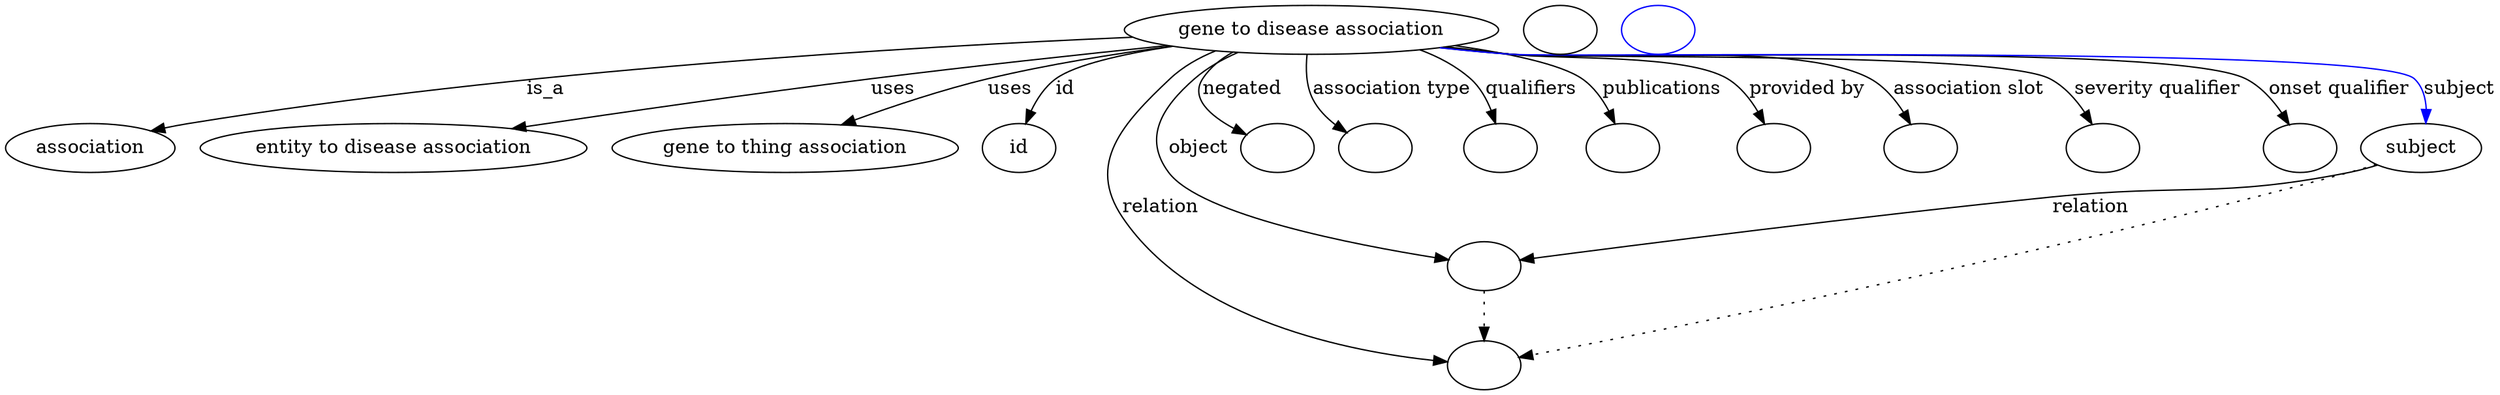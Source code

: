 digraph {
	graph [bb="0,0,1506.6,281"];
	node [label="\N"];
	"gene to disease association"	 [height=0.5,
		label="gene to disease association",
		pos="796.4,263",
		width=2.9207];
	association	 [height=0.5,
		pos="49.402,177",
		width=1.3723];
	"gene to disease association" -> association	 [label=is_a,
		lp="306.68,220",
		pos="e,85.631,189.41 692.93,259.65 557.23,253.71 312.32,237.6 107.4,195 103.51,194.19 99.499,193.23 95.498,192.18"];
	"entity to disease association"	 [height=0.5,
		pos="225.4,177",
		width=3.0164];
	"gene to disease association" -> "entity to disease association"	 [label=uses,
		lp="525.46,220",
		pos="e,297.72,190.5 708.9,252.91 652.88,246.2 578.7,236.83 513.29,227 443.84,216.56 365.32,202.79 307.84,192.34"];
	"gene to thing association"	 [height=0.5,
		pos="449.4,177",
		width=2.7163];
	"gene to disease association" -> "gene to thing association"	 [label=uses,
		lp="593.46,220",
		pos="e,487.41,193.69 710.51,252.57 670.8,246.75 623.23,238.34 581.29,227 552.7,219.27 521.69,207.68 496.92,197.61"];
	id	 [height=0.5,
		pos="592.4,177",
		width=0.75];
	"gene to disease association" -> id	 [color=black,
		label=id,
		lp="628.85,220",
		pos="e,598.85,194.89 712.23,252.06 675.46,245.99 637.35,237.52 622.51,227 614.38,221.24 608.05,212.51 603.33,203.96",
		style=solid];
	relation	 [color=black,
		height=0.5,
		label="",
		pos="889.4,18",
		width=0.75];
	"gene to disease association" -> relation	 [color=black,
		label=relation,
		lp="702.78,134",
		pos="e,863.32,22.673 740.54,247.58 728.64,242.43 716.83,235.71 707.4,227 673.61,195.78 656.8,166.35 680.64,127 718.33,64.812 804.41,36.423 \
853.45,24.886",
		style=solid];
	object	 [color=black,
		height=0.5,
		label="",
		pos="889.4,91",
		width=0.75];
	"gene to disease association" -> object	 [color=black,
		label=object,
		lp="719.51,177",
		pos="e,863.36,96.611 755.28,246.29 744.91,241 734.23,234.53 725.4,227 701.11,206.27 683.87,185.15 702.19,159 719.93,133.69 804.2,110.56 \
853.42,98.918",
		style=solid];
	negated	 [color=black,
		height=0.5,
		label="",
		pos="772.4,177",
		width=0.75];
	"gene to disease association" -> negated	 [color=black,
		label=negated,
		lp="753.17,220",
		pos="e,751.63,188.71 751.21,246.61 743.1,241.59 735.7,235.16 730.87,227 724.07,215.51 732.43,203.96 743.38,194.87",
		style=solid];
	"association type"	 [color=black,
		height=0.5,
		label="",
		pos="844.4,177",
		width=0.75];
	"gene to disease association" -> "association type"	 [color=black,
		label="association type",
		lp="843.31,220",
		pos="e,822.54,188.01 793.18,244.96 792.28,235.02 792.64,222.76 797.59,213 801.37,205.54 807.5,199.18 814.09,193.98",
		style=solid];
	qualifiers	 [color=black,
		height=0.5,
		label="",
		pos="916.4,177",
		width=0.75];
	"gene to disease association" -> qualifiers	 [color=black,
		label=qualifiers,
		lp="925.45,220",
		pos="e,909.65,194.74 852.17,247.73 864.67,242.54 877.23,235.76 887.4,227 894.69,220.72 900.59,212.13 905.12,203.84",
		style=solid];
	publications	 [color=black,
		height=0.5,
		label="",
		pos="988.4,177",
		width=0.75];
	"gene to disease association" -> publications	 [color=black,
		label=publications,
		lp="1003.6,220",
		pos="e,981.12,194.36 874.51,250.93 907.7,244.68 941.84,236.38 955.4,227 964.04,221.03 970.99,211.99 976.25,203.24",
		style=solid];
	"provided by"	 [color=black,
		height=0.5,
		label="",
		pos="1075.4,177",
		width=0.75];
	"gene to disease association" -> "provided by"	 [color=black,
		label="provided by",
		lp="1090,220",
		pos="e,1068,194.7 873.33,250.64 885.72,248.71 898.41,246.77 910.4,245 968.54,236.42 991.46,257.97 1041.4,227 1050.4,221.42 1057.6,212.46 \
1063,203.66",
		style=solid];
	"association slot"	 [color=black,
		height=0.5,
		label="",
		pos="1165.4,177",
		width=0.75];
	"gene to disease association" -> "association slot"	 [color=black,
		label="association slot",
		lp="1186.4,220",
		pos="e,1157,194.46 871.41,250.35 884.39,248.39 897.77,246.52 910.4,245 958.44,239.22 1085,250.28 1127.4,227 1137.4,221.52 1145.6,212.17 \
1151.7,203.03",
		style=solid];
	"severity qualifier"	 [color=black,
		height=0.5,
		label="",
		pos="1274.4,177",
		width=0.75];
	"gene to disease association" -> "severity qualifier"	 [color=black,
		label="severity qualifier",
		lp="1298.6,220",
		pos="e,1265.4,194.11 870.46,250.2 883.73,248.22 897.45,246.38 910.4,245 946.14,241.19 1201.4,243.27 1233.4,227 1244.1,221.55 1253.1,211.9 \
1259.8,202.52",
		style=solid];
	"onset qualifier"	 [color=black,
		height=0.5,
		label="",
		pos="1391.4,177",
		width=0.75];
	"gene to disease association" -> "onset qualifier"	 [color=black,
		label="onset qualifier",
		lp="1407.3,220",
		pos="e,1382.1,194.18 870.14,250.08 883.5,248.1 897.34,246.29 910.4,245 958.98,240.19 1305.6,248.52 1349.4,227 1360.3,221.64 1369.4,212.01 \
1376.4,202.61",
		style=solid];
	subject	 [height=0.5,
		pos="1471.4,177",
		width=0.97656];
	"gene to disease association" -> subject	 [color=blue,
		label=subject,
		lp="1482.2,220",
		pos="e,1469.1,195.34 869.82,250.04 883.28,248.06 897.24,246.25 910.4,245 940.34,242.15 1426.8,244.27 1451.4,227 1458.8,221.83 1463.4,\
213.47 1466.4,205.06",
		style=solid];
	association_id	 [color=black,
		height=0.5,
		label="",
		pos="946.4,263",
		width=0.75];
	object -> relation	 [pos="e,889.4,36.09 889.4,72.955 889.4,64.883 889.4,55.176 889.4,46.182",
		style=dotted];
	subject -> relation	 [pos="e,915.24,23.496 1444.2,165.2 1438.7,163.01 1432.9,160.83 1427.4,159 1241.5,96.911 1012.1,44.631 925.13,25.645",
		style=dotted];
	subject -> object	 [label=relation,
		lp="1265.8,134",
		pos="e,916.01,95.151 1445.3,164.87 1439.5,162.59 1433.3,160.47 1427.4,159 1347.8,139.26 1325.1,150.74 1243.6,141 1127.4,127.11 990.27,\
106.56 926.05,96.697"];
	"gene to disease association subject"	 [color=blue,
		height=0.5,
		label="",
		pos="1018.4,263",
		width=0.75];
}
